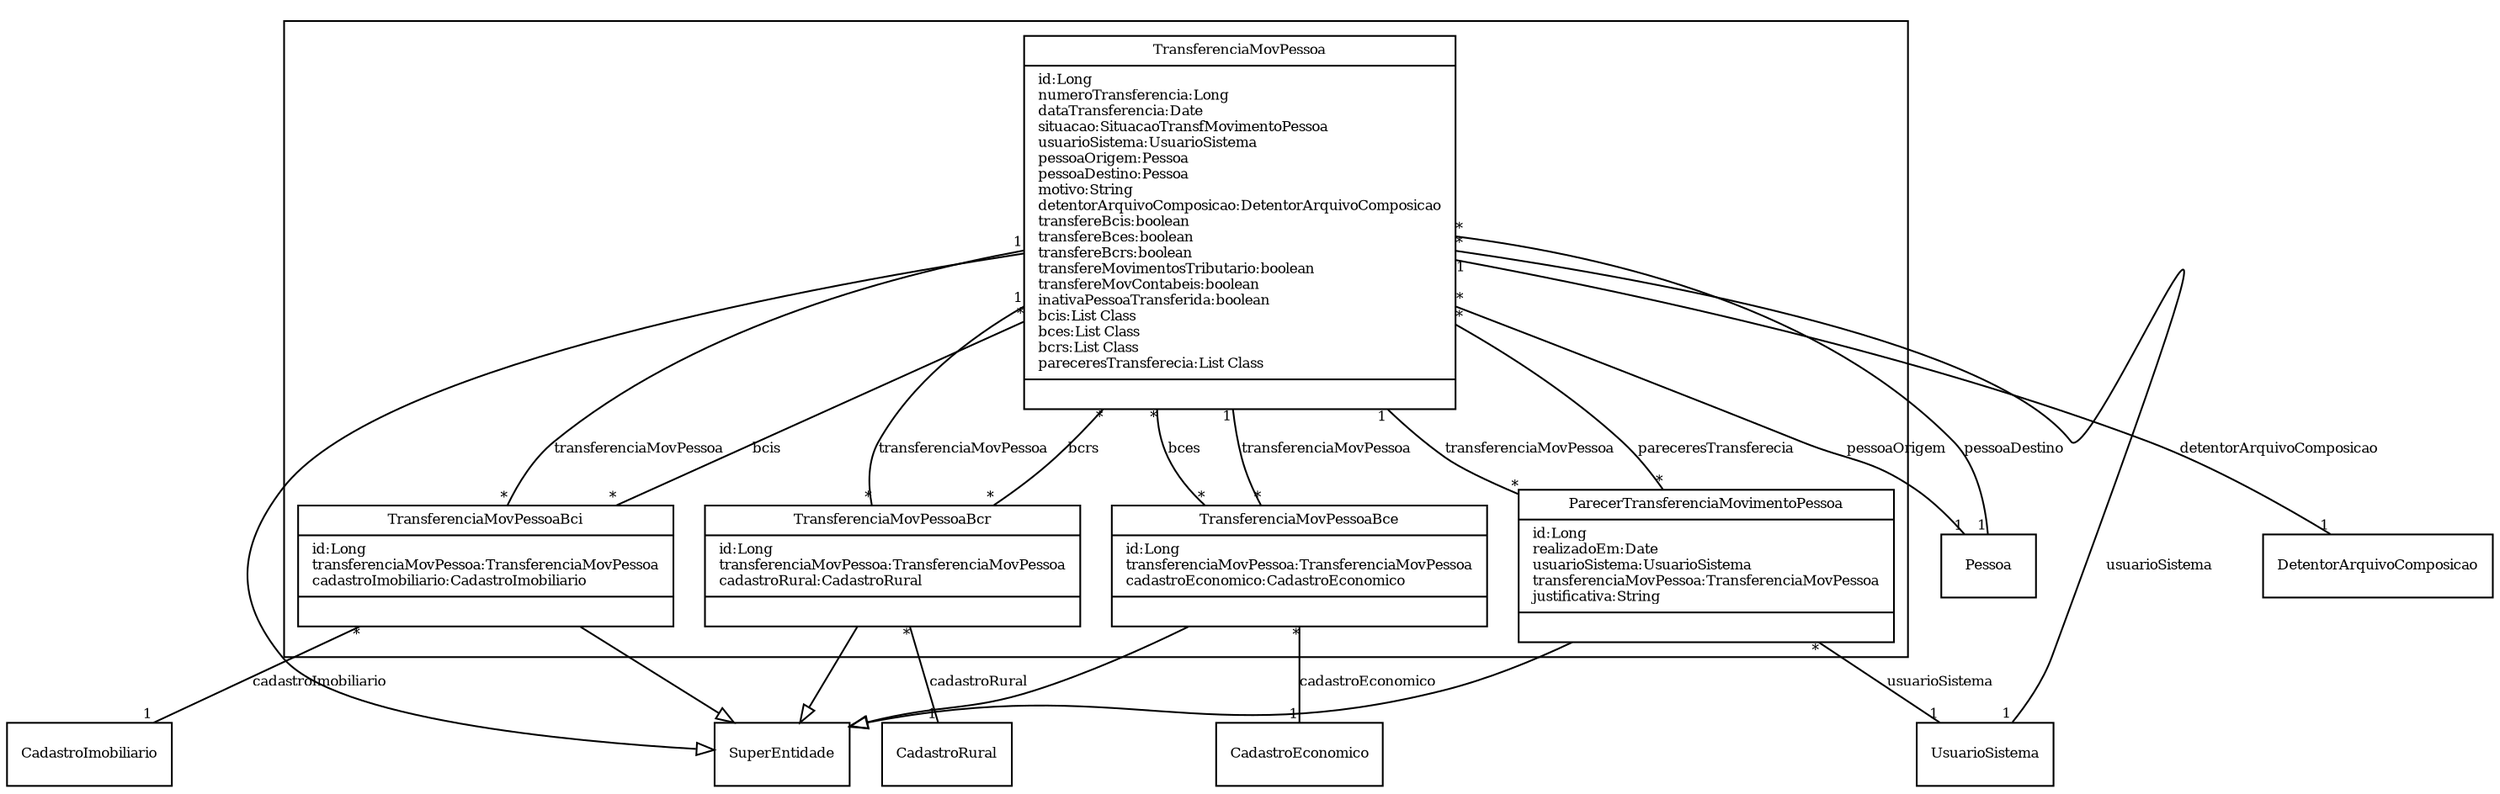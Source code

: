 digraph G{
fontname = "Times-Roman"
fontsize = 8

node [
        fontname = "Times-Roman"
        fontsize = 8
        shape = "record"
]

edge [
        fontname = "Times-Roman"
        fontsize = 8
]

subgraph clusterSOLICITACAO_DE_TRANSFERENCIA_DE_MOVIMENTOS_DA_PESSOA
{
TransferenciaMovPessoa [label = "{TransferenciaMovPessoa|id:Long\lnumeroTransferencia:Long\ldataTransferencia:Date\lsituacao:SituacaoTransfMovimentoPessoa\lusuarioSistema:UsuarioSistema\lpessoaOrigem:Pessoa\lpessoaDestino:Pessoa\lmotivo:String\ldetentorArquivoComposicao:DetentorArquivoComposicao\ltransfereBcis:boolean\ltransfereBces:boolean\ltransfereBcrs:boolean\ltransfereMovimentosTributario:boolean\ltransfereMovContabeis:boolean\linativaPessoaTransferida:boolean\lbcis:List Class\lbces:List Class\lbcrs:List Class\lpareceresTransferecia:List Class\l|\l}"]
TransferenciaMovPessoaBci [label = "{TransferenciaMovPessoaBci|id:Long\ltransferenciaMovPessoa:TransferenciaMovPessoa\lcadastroImobiliario:CadastroImobiliario\l|\l}"]
TransferenciaMovPessoaBce [label = "{TransferenciaMovPessoaBce|id:Long\ltransferenciaMovPessoa:TransferenciaMovPessoa\lcadastroEconomico:CadastroEconomico\l|\l}"]
TransferenciaMovPessoaBcr [label = "{TransferenciaMovPessoaBcr|id:Long\ltransferenciaMovPessoa:TransferenciaMovPessoa\lcadastroRural:CadastroRural\l|\l}"]
ParecerTransferenciaMovimentoPessoa [label = "{ParecerTransferenciaMovimentoPessoa|id:Long\lrealizadoEm:Date\lusuarioSistema:UsuarioSistema\ltransferenciaMovPessoa:TransferenciaMovPessoa\ljustificativa:String\l|\l}"]
}
edge [arrowhead = "none" headlabel = "1" taillabel = "*"] TransferenciaMovPessoa -> UsuarioSistema [label = "usuarioSistema"]
edge [arrowhead = "none" headlabel = "1" taillabel = "*"] TransferenciaMovPessoa -> Pessoa [label = "pessoaOrigem"]
edge [arrowhead = "none" headlabel = "1" taillabel = "*"] TransferenciaMovPessoa -> Pessoa [label = "pessoaDestino"]
edge [arrowhead = "none" headlabel = "1" taillabel = "1"] TransferenciaMovPessoa -> DetentorArquivoComposicao [label = "detentorArquivoComposicao"]
edge [arrowhead = "none" headlabel = "*" taillabel = "*"] TransferenciaMovPessoa -> TransferenciaMovPessoaBci [label = "bcis"]
edge [arrowhead = "none" headlabel = "*" taillabel = "*"] TransferenciaMovPessoa -> TransferenciaMovPessoaBce [label = "bces"]
edge [arrowhead = "none" headlabel = "*" taillabel = "*"] TransferenciaMovPessoa -> TransferenciaMovPessoaBcr [label = "bcrs"]
edge [arrowhead = "none" headlabel = "*" taillabel = "*"] TransferenciaMovPessoa -> ParecerTransferenciaMovimentoPessoa [label = "pareceresTransferecia"]
edge [ arrowhead = "empty" headlabel = "" taillabel = ""] TransferenciaMovPessoa -> SuperEntidade
edge [arrowhead = "none" headlabel = "1" taillabel = "*"] TransferenciaMovPessoaBci -> TransferenciaMovPessoa [label = "transferenciaMovPessoa"]
edge [arrowhead = "none" headlabel = "1" taillabel = "*"] TransferenciaMovPessoaBci -> CadastroImobiliario [label = "cadastroImobiliario"]
edge [ arrowhead = "empty" headlabel = "" taillabel = ""] TransferenciaMovPessoaBci -> SuperEntidade
edge [arrowhead = "none" headlabel = "1" taillabel = "*"] TransferenciaMovPessoaBce -> TransferenciaMovPessoa [label = "transferenciaMovPessoa"]
edge [arrowhead = "none" headlabel = "1" taillabel = "*"] TransferenciaMovPessoaBce -> CadastroEconomico [label = "cadastroEconomico"]
edge [ arrowhead = "empty" headlabel = "" taillabel = ""] TransferenciaMovPessoaBce -> SuperEntidade
edge [arrowhead = "none" headlabel = "1" taillabel = "*"] TransferenciaMovPessoaBcr -> TransferenciaMovPessoa [label = "transferenciaMovPessoa"]
edge [arrowhead = "none" headlabel = "1" taillabel = "*"] TransferenciaMovPessoaBcr -> CadastroRural [label = "cadastroRural"]
edge [ arrowhead = "empty" headlabel = "" taillabel = ""] TransferenciaMovPessoaBcr -> SuperEntidade
edge [arrowhead = "none" headlabel = "1" taillabel = "*"] ParecerTransferenciaMovimentoPessoa -> UsuarioSistema [label = "usuarioSistema"]
edge [arrowhead = "none" headlabel = "1" taillabel = "*"] ParecerTransferenciaMovimentoPessoa -> TransferenciaMovPessoa [label = "transferenciaMovPessoa"]
edge [ arrowhead = "empty" headlabel = "" taillabel = ""] ParecerTransferenciaMovimentoPessoa -> SuperEntidade
}
